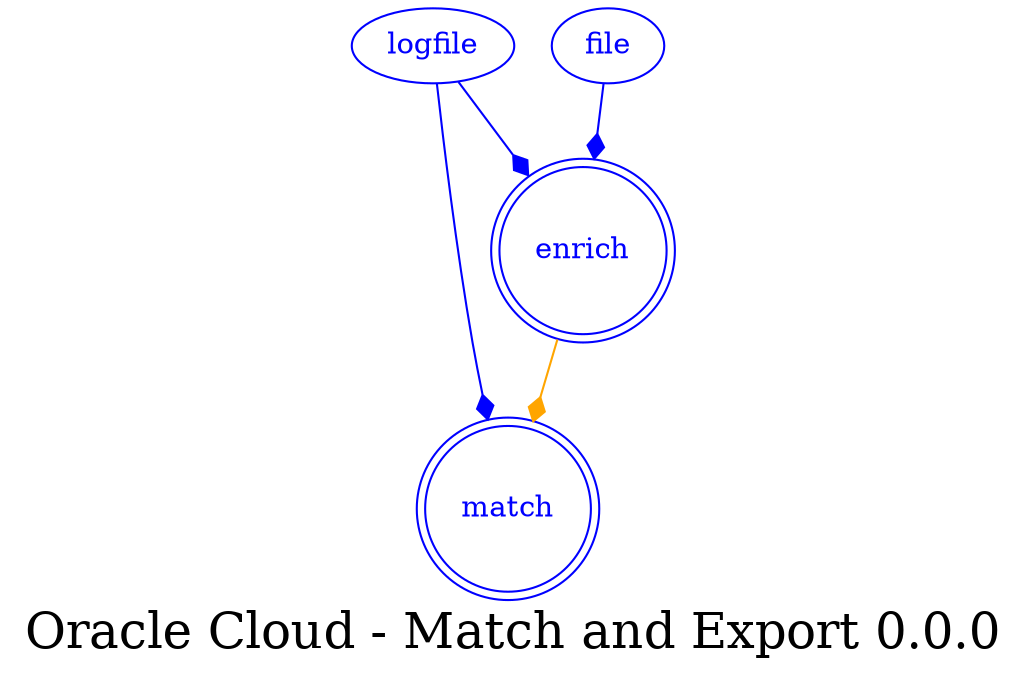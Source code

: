 digraph LexiconGraph {
graph[label="Oracle Cloud - Match and Export 0.0.0", fontsize=24]
splines=true
"match" [color=blue, fontcolor=blue, shape=doublecircle]
"enrich" [color=blue, fontcolor=blue, shape=doublecircle]
"enrich" -> "match" [color=orange, fontcolor=orange, arrowhead=diamond, arrowtail=none]
"logfile" -> "match" [color=blue, fontcolor=blue, arrowhead=diamond, arrowtail=none]
"logfile" [color=blue, fontcolor=blue, shape=ellipse]
"file" -> "enrich" [color=blue, fontcolor=blue, arrowhead=diamond, arrowtail=none]
"file" [color=blue, fontcolor=blue, shape=ellipse]
"logfile" -> "enrich" [color=blue, fontcolor=blue, arrowhead=diamond, arrowtail=none]
}
